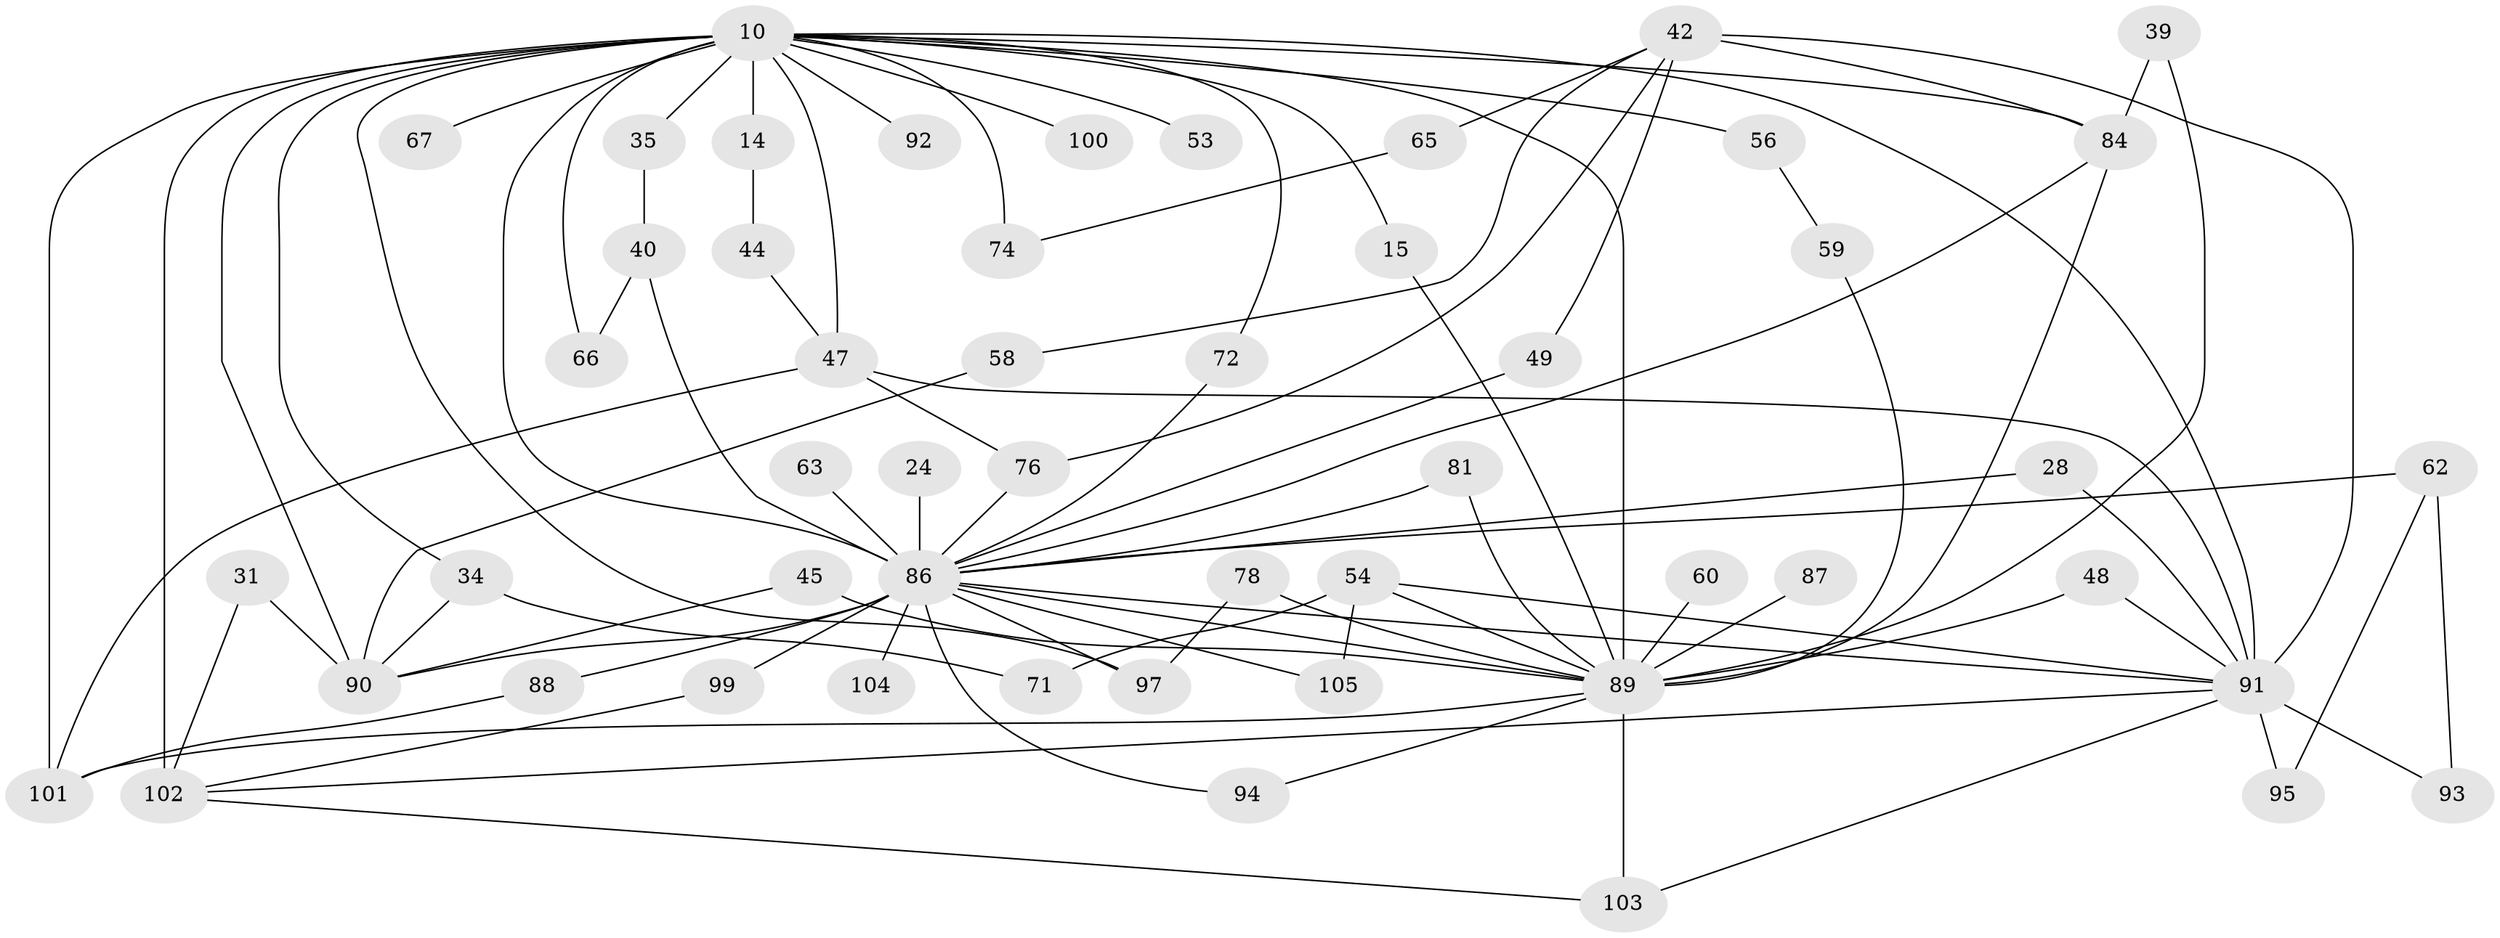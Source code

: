 // original degree distribution, {25: 0.009523809523809525, 18: 0.01904761904761905, 21: 0.01904761904761905, 15: 0.009523809523809525, 17: 0.009523809523809525, 26: 0.009523809523809525, 24: 0.009523809523809525, 12: 0.009523809523809525, 7: 0.01904761904761905, 5: 0.01904761904761905, 8: 0.009523809523809525, 3: 0.19047619047619047, 2: 0.5333333333333333, 11: 0.009523809523809525, 4: 0.09523809523809523, 6: 0.02857142857142857}
// Generated by graph-tools (version 1.1) at 2025/48/03/04/25 21:48:01]
// undirected, 52 vertices, 91 edges
graph export_dot {
graph [start="1"]
  node [color=gray90,style=filled];
  10 [super="+1+8"];
  14;
  15;
  24;
  28;
  31;
  34 [super="+17"];
  35;
  39;
  40;
  42 [super="+27"];
  44;
  45 [super="+23"];
  47 [super="+37"];
  48;
  49;
  53;
  54;
  56;
  58;
  59;
  60;
  62;
  63;
  65;
  66 [super="+41"];
  67;
  71;
  72;
  74 [super="+52"];
  76 [super="+57+51"];
  78;
  81;
  84 [super="+22+73+21+80"];
  86 [super="+4+26+29+9"];
  87;
  88;
  89 [super="+12+83+46+64"];
  90 [super="+16+61+82"];
  91 [super="+30+85+68"];
  92 [super="+70"];
  93;
  94;
  95;
  97 [super="+69"];
  99;
  100;
  101 [super="+75+77+50"];
  102 [super="+98+18"];
  103 [super="+96"];
  104;
  105;
  10 -- 35 [weight=2];
  10 -- 53 [weight=2];
  10 -- 56 [weight=2];
  10 -- 100 [weight=2];
  10 -- 102 [weight=5];
  10 -- 67 [weight=2];
  10 -- 14 [weight=2];
  10 -- 86 [weight=19];
  10 -- 47 [weight=4];
  10 -- 92 [weight=3];
  10 -- 74 [weight=3];
  10 -- 66 [weight=2];
  10 -- 72;
  10 -- 15;
  10 -- 89 [weight=13];
  10 -- 90 [weight=4];
  10 -- 91 [weight=5];
  10 -- 97 [weight=2];
  10 -- 34;
  10 -- 101 [weight=4];
  10 -- 84 [weight=5];
  14 -- 44;
  15 -- 89;
  24 -- 86 [weight=2];
  28 -- 86;
  28 -- 91;
  31 -- 102;
  31 -- 90;
  34 -- 71;
  34 -- 90 [weight=2];
  35 -- 40;
  39 -- 89;
  39 -- 84;
  40 -- 66;
  40 -- 86;
  42 -- 49;
  42 -- 58;
  42 -- 65;
  42 -- 84;
  42 -- 91 [weight=2];
  42 -- 76;
  44 -- 47;
  45 -- 90;
  45 -- 89 [weight=2];
  47 -- 76;
  47 -- 91;
  47 -- 101;
  48 -- 91;
  48 -- 89;
  49 -- 86;
  54 -- 71;
  54 -- 105;
  54 -- 91;
  54 -- 89;
  56 -- 59;
  58 -- 90;
  59 -- 89;
  60 -- 89 [weight=2];
  62 -- 93;
  62 -- 95;
  62 -- 86 [weight=2];
  63 -- 86 [weight=2];
  65 -- 74;
  72 -- 86;
  76 -- 86 [weight=2];
  78 -- 97;
  78 -- 89;
  81 -- 86;
  81 -- 89;
  84 -- 86;
  84 -- 89;
  86 -- 88;
  86 -- 89 [weight=10];
  86 -- 90;
  86 -- 94;
  86 -- 97;
  86 -- 104 [weight=2];
  86 -- 105;
  86 -- 91 [weight=3];
  86 -- 99;
  87 -- 89;
  88 -- 101;
  89 -- 94;
  89 -- 103;
  89 -- 101;
  91 -- 103;
  91 -- 102;
  91 -- 93;
  91 -- 95;
  99 -- 102;
  102 -- 103;
}

